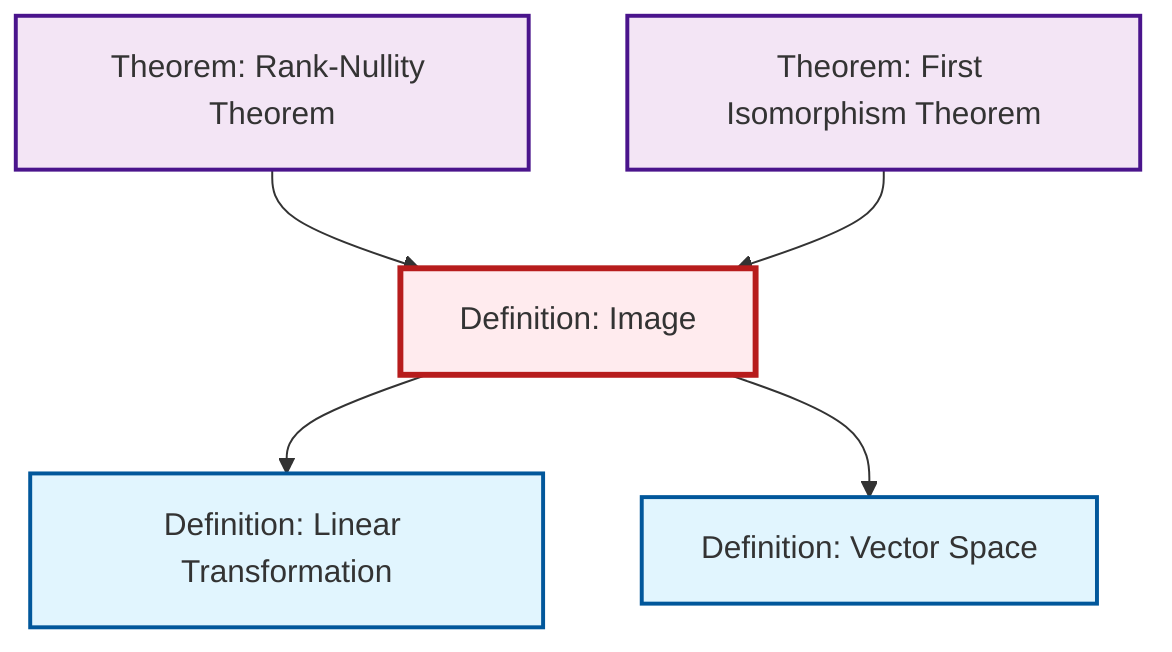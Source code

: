 graph TD
    classDef definition fill:#e1f5fe,stroke:#01579b,stroke-width:2px
    classDef theorem fill:#f3e5f5,stroke:#4a148c,stroke-width:2px
    classDef axiom fill:#fff3e0,stroke:#e65100,stroke-width:2px
    classDef example fill:#e8f5e9,stroke:#1b5e20,stroke-width:2px
    classDef current fill:#ffebee,stroke:#b71c1c,stroke-width:3px
    def-vector-space["Definition: Vector Space"]:::definition
    def-image["Definition: Image"]:::definition
    thm-rank-nullity["Theorem: Rank-Nullity Theorem"]:::theorem
    def-linear-transformation["Definition: Linear Transformation"]:::definition
    thm-first-isomorphism["Theorem: First Isomorphism Theorem"]:::theorem
    def-image --> def-linear-transformation
    thm-rank-nullity --> def-image
    def-image --> def-vector-space
    thm-first-isomorphism --> def-image
    class def-image current
